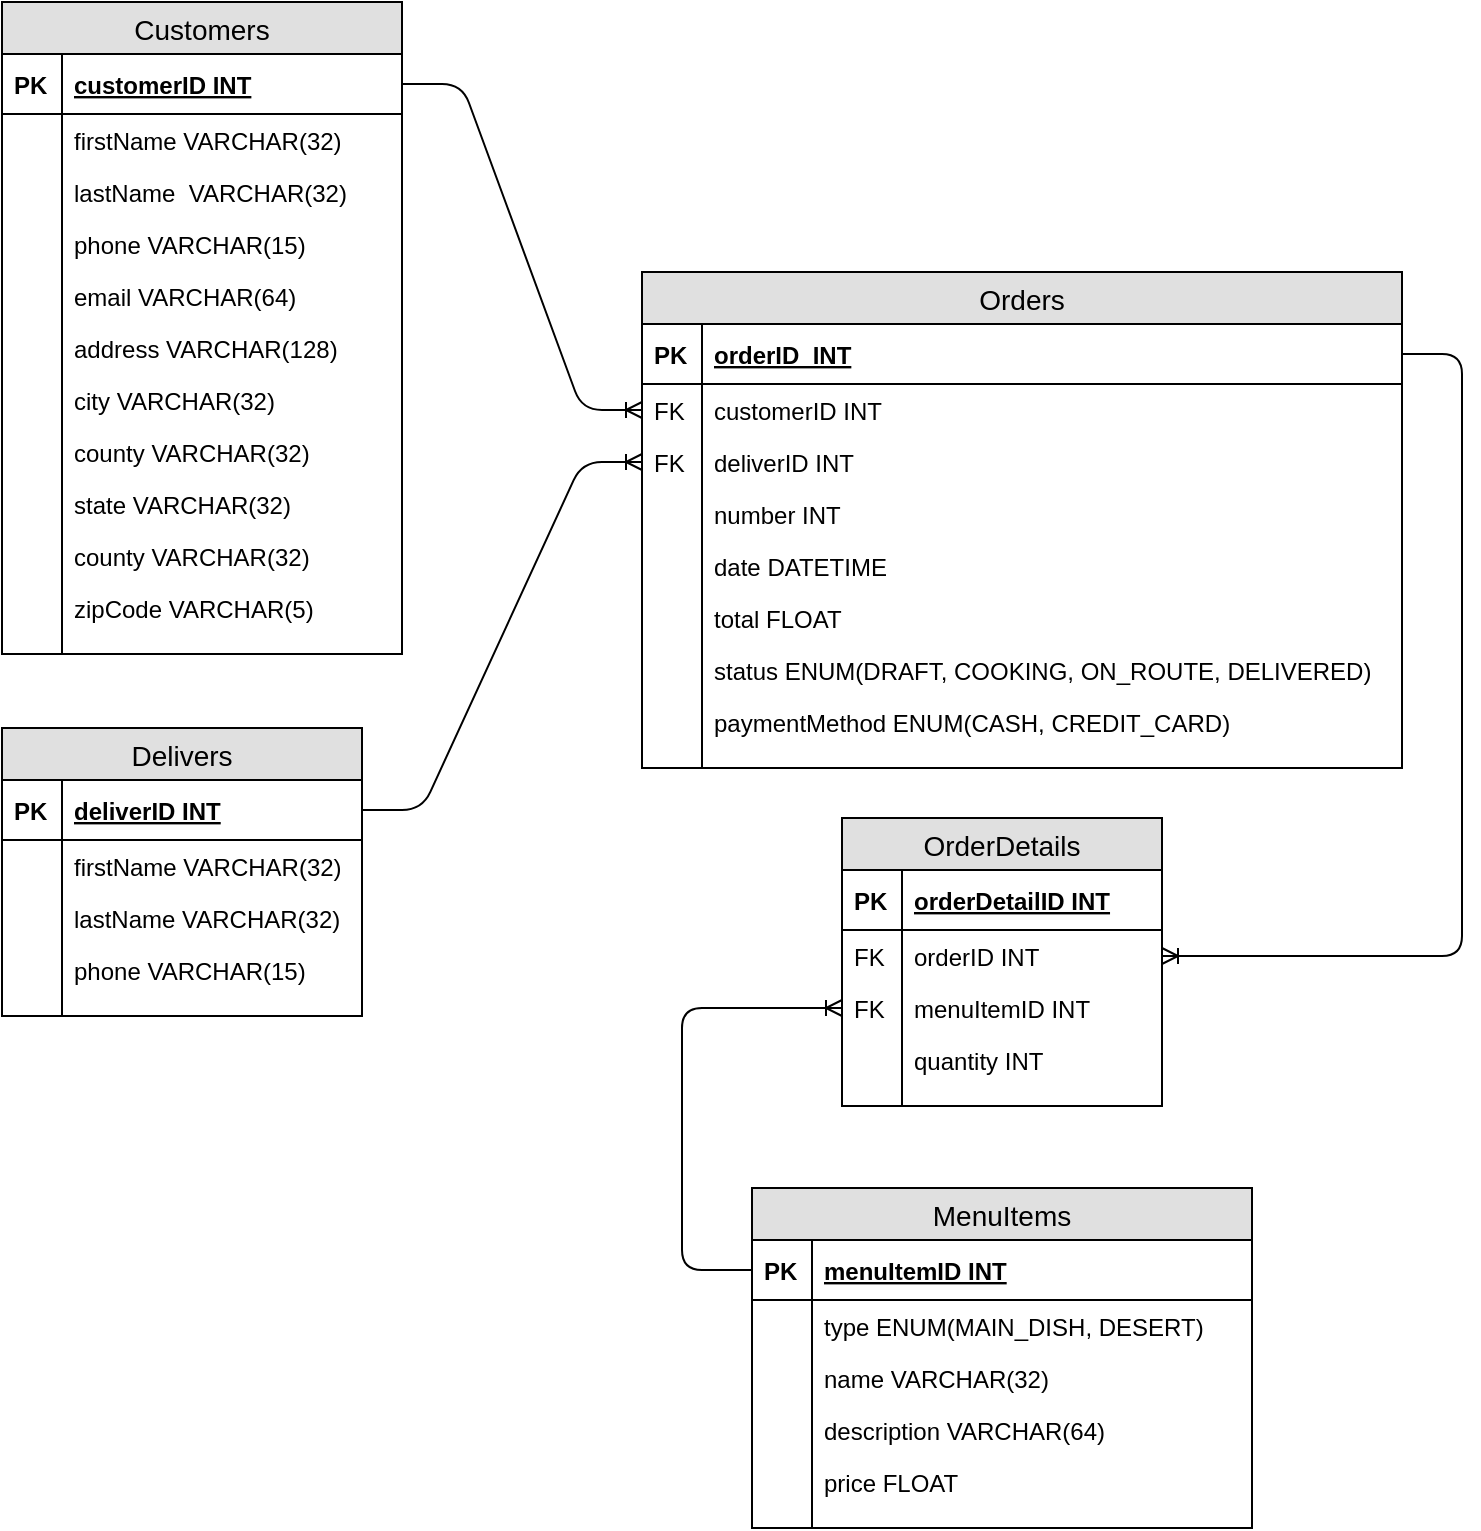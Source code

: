 <mxfile version="12.2.2" type="device" pages="1"><diagram id="wR0KNuhJX3K6WUtiu4oN" name="Page-1"><mxGraphModel dx="1346" dy="980" grid="1" gridSize="10" guides="1" tooltips="1" connect="1" arrows="1" fold="1" page="1" pageScale="1" pageWidth="1700" pageHeight="1100" math="0" shadow="0"><root><mxCell id="0"/><mxCell id="1" parent="0"/><mxCell id="6V4h6MlY9bYVKuWyyU_e-1" value="" style="group" parent="1" vertex="1" connectable="0"><mxGeometry x="160" y="37" width="200" height="326" as="geometry"/></mxCell><mxCell id="FPmMy3zGwwAEb1R0RZ_Z-8" value="Customers" style="swimlane;fontStyle=0;childLayout=stackLayout;horizontal=1;startSize=26;fillColor=#e0e0e0;horizontalStack=0;resizeParent=1;resizeParentMax=0;resizeLast=0;collapsible=1;marginBottom=0;swimlaneFillColor=#ffffff;align=center;fontSize=14;" parent="6V4h6MlY9bYVKuWyyU_e-1" vertex="1"><mxGeometry width="200" height="326" as="geometry"><mxRectangle width="100" height="26" as="alternateBounds"/></mxGeometry></mxCell><mxCell id="FPmMy3zGwwAEb1R0RZ_Z-9" value="customerID INT" style="shape=partialRectangle;top=0;left=0;right=0;bottom=1;align=left;verticalAlign=middle;fillColor=none;spacingLeft=34;spacingRight=4;overflow=hidden;rotatable=0;points=[[0,0.5],[1,0.5]];portConstraint=eastwest;dropTarget=0;fontStyle=5;fontSize=12;" parent="FPmMy3zGwwAEb1R0RZ_Z-8" vertex="1"><mxGeometry y="26" width="200" height="30" as="geometry"/></mxCell><mxCell id="FPmMy3zGwwAEb1R0RZ_Z-10" value="PK" style="shape=partialRectangle;top=0;left=0;bottom=0;fillColor=none;align=left;verticalAlign=middle;spacingLeft=4;spacingRight=4;overflow=hidden;rotatable=0;points=[];portConstraint=eastwest;part=1;fontSize=12;fontStyle=1" parent="FPmMy3zGwwAEb1R0RZ_Z-9" vertex="1" connectable="0"><mxGeometry width="30" height="30" as="geometry"/></mxCell><mxCell id="FPmMy3zGwwAEb1R0RZ_Z-11" value="firstName VARCHAR(32)" style="shape=partialRectangle;top=0;left=0;right=0;bottom=0;align=left;verticalAlign=top;fillColor=none;spacingLeft=34;spacingRight=4;overflow=hidden;rotatable=0;points=[[0,0.5],[1,0.5]];portConstraint=eastwest;dropTarget=0;fontSize=12;" parent="FPmMy3zGwwAEb1R0RZ_Z-8" vertex="1"><mxGeometry y="56" width="200" height="26" as="geometry"/></mxCell><mxCell id="FPmMy3zGwwAEb1R0RZ_Z-12" value="" style="shape=partialRectangle;top=0;left=0;bottom=0;fillColor=none;align=left;verticalAlign=top;spacingLeft=4;spacingRight=4;overflow=hidden;rotatable=0;points=[];portConstraint=eastwest;part=1;fontSize=12;" parent="FPmMy3zGwwAEb1R0RZ_Z-11" vertex="1" connectable="0"><mxGeometry width="30" height="26" as="geometry"/></mxCell><mxCell id="FPmMy3zGwwAEb1R0RZ_Z-13" value="lastName  VARCHAR(32)" style="shape=partialRectangle;top=0;left=0;right=0;bottom=0;align=left;verticalAlign=top;fillColor=none;spacingLeft=34;spacingRight=4;overflow=hidden;rotatable=0;points=[[0,0.5],[1,0.5]];portConstraint=eastwest;dropTarget=0;fontSize=12;" parent="FPmMy3zGwwAEb1R0RZ_Z-8" vertex="1"><mxGeometry y="82" width="200" height="26" as="geometry"/></mxCell><mxCell id="FPmMy3zGwwAEb1R0RZ_Z-14" value="" style="shape=partialRectangle;top=0;left=0;bottom=0;fillColor=none;align=left;verticalAlign=top;spacingLeft=4;spacingRight=4;overflow=hidden;rotatable=0;points=[];portConstraint=eastwest;part=1;fontSize=12;" parent="FPmMy3zGwwAEb1R0RZ_Z-13" vertex="1" connectable="0"><mxGeometry width="30" height="26" as="geometry"/></mxCell><mxCell id="FPmMy3zGwwAEb1R0RZ_Z-15" value="phone VARCHAR(15)" style="shape=partialRectangle;top=0;left=0;right=0;bottom=0;align=left;verticalAlign=top;fillColor=none;spacingLeft=34;spacingRight=4;overflow=hidden;rotatable=0;points=[[0,0.5],[1,0.5]];portConstraint=eastwest;dropTarget=0;fontSize=12;" parent="FPmMy3zGwwAEb1R0RZ_Z-8" vertex="1"><mxGeometry y="108" width="200" height="26" as="geometry"/></mxCell><mxCell id="FPmMy3zGwwAEb1R0RZ_Z-16" value="" style="shape=partialRectangle;top=0;left=0;bottom=0;fillColor=none;align=left;verticalAlign=top;spacingLeft=4;spacingRight=4;overflow=hidden;rotatable=0;points=[];portConstraint=eastwest;part=1;fontSize=12;" parent="FPmMy3zGwwAEb1R0RZ_Z-15" vertex="1" connectable="0"><mxGeometry width="30" height="26" as="geometry"/></mxCell><mxCell id="Izu8OFCrph6kNY3dcC4S-18" value="email VARCHAR(64)" style="shape=partialRectangle;top=0;left=0;right=0;bottom=0;align=left;verticalAlign=top;fillColor=none;spacingLeft=34;spacingRight=4;overflow=hidden;rotatable=0;points=[[0,0.5],[1,0.5]];portConstraint=eastwest;dropTarget=0;fontSize=12;" parent="FPmMy3zGwwAEb1R0RZ_Z-8" vertex="1"><mxGeometry y="134" width="200" height="26" as="geometry"/></mxCell><mxCell id="Izu8OFCrph6kNY3dcC4S-19" value="" style="shape=partialRectangle;top=0;left=0;bottom=0;fillColor=none;align=left;verticalAlign=top;spacingLeft=4;spacingRight=4;overflow=hidden;rotatable=0;points=[];portConstraint=eastwest;part=1;fontSize=12;" parent="Izu8OFCrph6kNY3dcC4S-18" vertex="1" connectable="0"><mxGeometry width="30" height="26" as="geometry"/></mxCell><mxCell id="Izu8OFCrph6kNY3dcC4S-22" value="address VARCHAR(128)" style="shape=partialRectangle;top=0;left=0;right=0;bottom=0;align=left;verticalAlign=top;fillColor=none;spacingLeft=34;spacingRight=4;overflow=hidden;rotatable=0;points=[[0,0.5],[1,0.5]];portConstraint=eastwest;dropTarget=0;fontSize=12;" parent="FPmMy3zGwwAEb1R0RZ_Z-8" vertex="1"><mxGeometry y="160" width="200" height="26" as="geometry"/></mxCell><mxCell id="Izu8OFCrph6kNY3dcC4S-23" value="" style="shape=partialRectangle;top=0;left=0;bottom=0;fillColor=none;align=left;verticalAlign=top;spacingLeft=4;spacingRight=4;overflow=hidden;rotatable=0;points=[];portConstraint=eastwest;part=1;fontSize=12;" parent="Izu8OFCrph6kNY3dcC4S-22" vertex="1" connectable="0"><mxGeometry width="30" height="26" as="geometry"/></mxCell><mxCell id="Izu8OFCrph6kNY3dcC4S-24" value="city VARCHAR(32)" style="shape=partialRectangle;top=0;left=0;right=0;bottom=0;align=left;verticalAlign=top;fillColor=none;spacingLeft=34;spacingRight=4;overflow=hidden;rotatable=0;points=[[0,0.5],[1,0.5]];portConstraint=eastwest;dropTarget=0;fontSize=12;" parent="FPmMy3zGwwAEb1R0RZ_Z-8" vertex="1"><mxGeometry y="186" width="200" height="26" as="geometry"/></mxCell><mxCell id="Izu8OFCrph6kNY3dcC4S-25" value="" style="shape=partialRectangle;top=0;left=0;bottom=0;fillColor=none;align=left;verticalAlign=top;spacingLeft=4;spacingRight=4;overflow=hidden;rotatable=0;points=[];portConstraint=eastwest;part=1;fontSize=12;" parent="Izu8OFCrph6kNY3dcC4S-24" vertex="1" connectable="0"><mxGeometry width="30" height="26" as="geometry"/></mxCell><mxCell id="Izu8OFCrph6kNY3dcC4S-28" value="county VARCHAR(32)" style="shape=partialRectangle;top=0;left=0;right=0;bottom=0;align=left;verticalAlign=top;fillColor=none;spacingLeft=34;spacingRight=4;overflow=hidden;rotatable=0;points=[[0,0.5],[1,0.5]];portConstraint=eastwest;dropTarget=0;fontSize=12;" parent="FPmMy3zGwwAEb1R0RZ_Z-8" vertex="1"><mxGeometry y="212" width="200" height="26" as="geometry"/></mxCell><mxCell id="Izu8OFCrph6kNY3dcC4S-29" value="" style="shape=partialRectangle;top=0;left=0;bottom=0;fillColor=none;align=left;verticalAlign=top;spacingLeft=4;spacingRight=4;overflow=hidden;rotatable=0;points=[];portConstraint=eastwest;part=1;fontSize=12;" parent="Izu8OFCrph6kNY3dcC4S-28" vertex="1" connectable="0"><mxGeometry width="30" height="26" as="geometry"/></mxCell><mxCell id="Izu8OFCrph6kNY3dcC4S-26" value="state VARCHAR(32)" style="shape=partialRectangle;top=0;left=0;right=0;bottom=0;align=left;verticalAlign=top;fillColor=none;spacingLeft=34;spacingRight=4;overflow=hidden;rotatable=0;points=[[0,0.5],[1,0.5]];portConstraint=eastwest;dropTarget=0;fontSize=12;" parent="FPmMy3zGwwAEb1R0RZ_Z-8" vertex="1"><mxGeometry y="238" width="200" height="26" as="geometry"/></mxCell><mxCell id="Izu8OFCrph6kNY3dcC4S-27" value="" style="shape=partialRectangle;top=0;left=0;bottom=0;fillColor=none;align=left;verticalAlign=top;spacingLeft=4;spacingRight=4;overflow=hidden;rotatable=0;points=[];portConstraint=eastwest;part=1;fontSize=12;" parent="Izu8OFCrph6kNY3dcC4S-26" vertex="1" connectable="0"><mxGeometry width="30" height="26" as="geometry"/></mxCell><mxCell id="Izu8OFCrph6kNY3dcC4S-30" value="county VARCHAR(32)" style="shape=partialRectangle;top=0;left=0;right=0;bottom=0;align=left;verticalAlign=top;fillColor=none;spacingLeft=34;spacingRight=4;overflow=hidden;rotatable=0;points=[[0,0.5],[1,0.5]];portConstraint=eastwest;dropTarget=0;fontSize=12;" parent="FPmMy3zGwwAEb1R0RZ_Z-8" vertex="1"><mxGeometry y="264" width="200" height="26" as="geometry"/></mxCell><mxCell id="Izu8OFCrph6kNY3dcC4S-31" value="" style="shape=partialRectangle;top=0;left=0;bottom=0;fillColor=none;align=left;verticalAlign=top;spacingLeft=4;spacingRight=4;overflow=hidden;rotatable=0;points=[];portConstraint=eastwest;part=1;fontSize=12;" parent="Izu8OFCrph6kNY3dcC4S-30" vertex="1" connectable="0"><mxGeometry width="30" height="26" as="geometry"/></mxCell><mxCell id="Izu8OFCrph6kNY3dcC4S-32" value="zipCode VARCHAR(5)" style="shape=partialRectangle;top=0;left=0;right=0;bottom=0;align=left;verticalAlign=top;fillColor=none;spacingLeft=34;spacingRight=4;overflow=hidden;rotatable=0;points=[[0,0.5],[1,0.5]];portConstraint=eastwest;dropTarget=0;fontSize=12;" parent="FPmMy3zGwwAEb1R0RZ_Z-8" vertex="1"><mxGeometry y="290" width="200" height="26" as="geometry"/></mxCell><mxCell id="Izu8OFCrph6kNY3dcC4S-33" value="" style="shape=partialRectangle;top=0;left=0;bottom=0;fillColor=none;align=left;verticalAlign=top;spacingLeft=4;spacingRight=4;overflow=hidden;rotatable=0;points=[];portConstraint=eastwest;part=1;fontSize=12;" parent="Izu8OFCrph6kNY3dcC4S-32" vertex="1" connectable="0"><mxGeometry width="30" height="26" as="geometry"/></mxCell><mxCell id="FPmMy3zGwwAEb1R0RZ_Z-17" value="" style="shape=partialRectangle;top=0;left=0;right=0;bottom=0;align=left;verticalAlign=top;fillColor=none;spacingLeft=34;spacingRight=4;overflow=hidden;rotatable=0;points=[[0,0.5],[1,0.5]];portConstraint=eastwest;dropTarget=0;fontSize=12;" parent="FPmMy3zGwwAEb1R0RZ_Z-8" vertex="1"><mxGeometry y="316" width="200" height="10" as="geometry"/></mxCell><mxCell id="FPmMy3zGwwAEb1R0RZ_Z-18" value="" style="shape=partialRectangle;top=0;left=0;bottom=0;fillColor=none;align=left;verticalAlign=top;spacingLeft=4;spacingRight=4;overflow=hidden;rotatable=0;points=[];portConstraint=eastwest;part=1;fontSize=12;" parent="FPmMy3zGwwAEb1R0RZ_Z-17" vertex="1" connectable="0"><mxGeometry width="30" height="10" as="geometry"/></mxCell><mxCell id="Izu8OFCrph6kNY3dcC4S-77" value="" style="edgeStyle=entityRelationEdgeStyle;fontSize=12;html=1;endArrow=ERoneToMany;exitX=1;exitY=0.5;exitDx=0;exitDy=0;entryX=0;entryY=0.5;entryDx=0;entryDy=0;" parent="1" source="FPmMy3zGwwAEb1R0RZ_Z-9" target="FPmMy3zGwwAEb1R0RZ_Z-22" edge="1"><mxGeometry width="100" height="100" relative="1" as="geometry"><mxPoint x="100" y="560" as="sourcePoint"/><mxPoint x="200" y="460" as="targetPoint"/></mxGeometry></mxCell><mxCell id="FPmMy3zGwwAEb1R0RZ_Z-19" value="Orders" style="swimlane;fontStyle=0;childLayout=stackLayout;horizontal=1;startSize=26;fillColor=#e0e0e0;horizontalStack=0;resizeParent=1;resizeParentMax=0;resizeLast=0;collapsible=1;marginBottom=0;swimlaneFillColor=#ffffff;align=center;fontSize=14;" parent="1" vertex="1"><mxGeometry x="480" y="172" width="380" height="248" as="geometry"/></mxCell><mxCell id="FPmMy3zGwwAEb1R0RZ_Z-20" value="orderID  INT" style="shape=partialRectangle;top=0;left=0;right=0;bottom=1;align=left;verticalAlign=middle;fillColor=none;spacingLeft=34;spacingRight=4;overflow=hidden;rotatable=0;points=[[0,0.5],[1,0.5]];portConstraint=eastwest;dropTarget=0;fontStyle=5;fontSize=12;" parent="FPmMy3zGwwAEb1R0RZ_Z-19" vertex="1"><mxGeometry y="26" width="380" height="30" as="geometry"/></mxCell><mxCell id="FPmMy3zGwwAEb1R0RZ_Z-21" value="PK" style="shape=partialRectangle;top=0;left=0;bottom=0;fillColor=none;align=left;verticalAlign=middle;spacingLeft=4;spacingRight=4;overflow=hidden;rotatable=0;points=[];portConstraint=eastwest;part=1;fontSize=12;fontStyle=1" parent="FPmMy3zGwwAEb1R0RZ_Z-20" vertex="1" connectable="0"><mxGeometry width="30" height="30" as="geometry"/></mxCell><mxCell id="FPmMy3zGwwAEb1R0RZ_Z-22" value="customerID INT" style="shape=partialRectangle;top=0;left=0;right=0;bottom=0;align=left;verticalAlign=top;fillColor=none;spacingLeft=34;spacingRight=4;overflow=hidden;rotatable=0;points=[[0,0.5],[1,0.5]];portConstraint=eastwest;dropTarget=0;fontSize=12;" parent="FPmMy3zGwwAEb1R0RZ_Z-19" vertex="1"><mxGeometry y="56" width="380" height="26" as="geometry"/></mxCell><mxCell id="FPmMy3zGwwAEb1R0RZ_Z-23" value="FK" style="shape=partialRectangle;top=0;left=0;bottom=0;fillColor=none;align=left;verticalAlign=top;spacingLeft=4;spacingRight=4;overflow=hidden;rotatable=0;points=[];portConstraint=eastwest;part=1;fontSize=12;" parent="FPmMy3zGwwAEb1R0RZ_Z-22" vertex="1" connectable="0"><mxGeometry width="30" height="26" as="geometry"/></mxCell><mxCell id="FPmMy3zGwwAEb1R0RZ_Z-24" value="deliverID INT" style="shape=partialRectangle;top=0;left=0;right=0;bottom=0;align=left;verticalAlign=top;fillColor=none;spacingLeft=34;spacingRight=4;overflow=hidden;rotatable=0;points=[[0,0.5],[1,0.5]];portConstraint=eastwest;dropTarget=0;fontSize=12;" parent="FPmMy3zGwwAEb1R0RZ_Z-19" vertex="1"><mxGeometry y="82" width="380" height="26" as="geometry"/></mxCell><mxCell id="FPmMy3zGwwAEb1R0RZ_Z-25" value="FK" style="shape=partialRectangle;top=0;left=0;bottom=0;fillColor=none;align=left;verticalAlign=top;spacingLeft=4;spacingRight=4;overflow=hidden;rotatable=0;points=[];portConstraint=eastwest;part=1;fontSize=12;" parent="FPmMy3zGwwAEb1R0RZ_Z-24" vertex="1" connectable="0"><mxGeometry width="30" height="26" as="geometry"/></mxCell><mxCell id="CyYUseVfOM9XEdmcsI3x-55" value="number INT" style="shape=partialRectangle;top=0;left=0;right=0;bottom=0;align=left;verticalAlign=top;fillColor=none;spacingLeft=34;spacingRight=4;overflow=hidden;rotatable=0;points=[[0,0.5],[1,0.5]];portConstraint=eastwest;dropTarget=0;fontSize=12;" vertex="1" parent="FPmMy3zGwwAEb1R0RZ_Z-19"><mxGeometry y="108" width="380" height="26" as="geometry"/></mxCell><mxCell id="CyYUseVfOM9XEdmcsI3x-56" value="" style="shape=partialRectangle;top=0;left=0;bottom=0;fillColor=none;align=left;verticalAlign=top;spacingLeft=4;spacingRight=4;overflow=hidden;rotatable=0;points=[];portConstraint=eastwest;part=1;fontSize=12;" vertex="1" connectable="0" parent="CyYUseVfOM9XEdmcsI3x-55"><mxGeometry width="30" height="26" as="geometry"/></mxCell><mxCell id="CyYUseVfOM9XEdmcsI3x-53" value="date DATETIME" style="shape=partialRectangle;top=0;left=0;right=0;bottom=0;align=left;verticalAlign=top;fillColor=none;spacingLeft=34;spacingRight=4;overflow=hidden;rotatable=0;points=[[0,0.5],[1,0.5]];portConstraint=eastwest;dropTarget=0;fontSize=12;" vertex="1" parent="FPmMy3zGwwAEb1R0RZ_Z-19"><mxGeometry y="134" width="380" height="26" as="geometry"/></mxCell><mxCell id="CyYUseVfOM9XEdmcsI3x-54" value="" style="shape=partialRectangle;top=0;left=0;bottom=0;fillColor=none;align=left;verticalAlign=top;spacingLeft=4;spacingRight=4;overflow=hidden;rotatable=0;points=[];portConstraint=eastwest;part=1;fontSize=12;" vertex="1" connectable="0" parent="CyYUseVfOM9XEdmcsI3x-53"><mxGeometry width="30" height="26" as="geometry"/></mxCell><mxCell id="FPmMy3zGwwAEb1R0RZ_Z-26" value="total FLOAT" style="shape=partialRectangle;top=0;left=0;right=0;bottom=0;align=left;verticalAlign=top;fillColor=none;spacingLeft=34;spacingRight=4;overflow=hidden;rotatable=0;points=[[0,0.5],[1,0.5]];portConstraint=eastwest;dropTarget=0;fontSize=12;" parent="FPmMy3zGwwAEb1R0RZ_Z-19" vertex="1"><mxGeometry y="160" width="380" height="26" as="geometry"/></mxCell><mxCell id="FPmMy3zGwwAEb1R0RZ_Z-27" value="" style="shape=partialRectangle;top=0;left=0;bottom=0;fillColor=none;align=left;verticalAlign=top;spacingLeft=4;spacingRight=4;overflow=hidden;rotatable=0;points=[];portConstraint=eastwest;part=1;fontSize=12;" parent="FPmMy3zGwwAEb1R0RZ_Z-26" vertex="1" connectable="0"><mxGeometry width="30" height="26" as="geometry"/></mxCell><mxCell id="CyYUseVfOM9XEdmcsI3x-29" value="status ENUM(DRAFT, COOKING, ON_ROUTE, DELIVERED)" style="shape=partialRectangle;top=0;left=0;right=0;bottom=0;align=left;verticalAlign=top;fillColor=none;spacingLeft=34;spacingRight=4;overflow=hidden;rotatable=0;points=[[0,0.5],[1,0.5]];portConstraint=eastwest;dropTarget=0;fontSize=12;" vertex="1" parent="FPmMy3zGwwAEb1R0RZ_Z-19"><mxGeometry y="186" width="380" height="26" as="geometry"/></mxCell><mxCell id="CyYUseVfOM9XEdmcsI3x-30" value="" style="shape=partialRectangle;top=0;left=0;bottom=0;fillColor=none;align=left;verticalAlign=top;spacingLeft=4;spacingRight=4;overflow=hidden;rotatable=0;points=[];portConstraint=eastwest;part=1;fontSize=12;" vertex="1" connectable="0" parent="CyYUseVfOM9XEdmcsI3x-29"><mxGeometry width="30" height="26" as="geometry"/></mxCell><mxCell id="CyYUseVfOM9XEdmcsI3x-51" value="paymentMethod ENUM(CASH, CREDIT_CARD)" style="shape=partialRectangle;top=0;left=0;right=0;bottom=0;align=left;verticalAlign=top;fillColor=none;spacingLeft=34;spacingRight=4;overflow=hidden;rotatable=0;points=[[0,0.5],[1,0.5]];portConstraint=eastwest;dropTarget=0;fontSize=12;" vertex="1" parent="FPmMy3zGwwAEb1R0RZ_Z-19"><mxGeometry y="212" width="380" height="26" as="geometry"/></mxCell><mxCell id="CyYUseVfOM9XEdmcsI3x-52" value="" style="shape=partialRectangle;top=0;left=0;bottom=0;fillColor=none;align=left;verticalAlign=top;spacingLeft=4;spacingRight=4;overflow=hidden;rotatable=0;points=[];portConstraint=eastwest;part=1;fontSize=12;" vertex="1" connectable="0" parent="CyYUseVfOM9XEdmcsI3x-51"><mxGeometry width="30" height="26" as="geometry"/></mxCell><mxCell id="FPmMy3zGwwAEb1R0RZ_Z-28" value="" style="shape=partialRectangle;top=0;left=0;right=0;bottom=0;align=left;verticalAlign=top;fillColor=none;spacingLeft=34;spacingRight=4;overflow=hidden;rotatable=0;points=[[0,0.5],[1,0.5]];portConstraint=eastwest;dropTarget=0;fontSize=12;" parent="FPmMy3zGwwAEb1R0RZ_Z-19" vertex="1"><mxGeometry y="238" width="380" height="10" as="geometry"/></mxCell><mxCell id="FPmMy3zGwwAEb1R0RZ_Z-29" value="" style="shape=partialRectangle;top=0;left=0;bottom=0;fillColor=none;align=left;verticalAlign=top;spacingLeft=4;spacingRight=4;overflow=hidden;rotatable=0;points=[];portConstraint=eastwest;part=1;fontSize=12;" parent="FPmMy3zGwwAEb1R0RZ_Z-28" vertex="1" connectable="0"><mxGeometry width="30" height="10" as="geometry"/></mxCell><mxCell id="Izu8OFCrph6kNY3dcC4S-84" value="" style="fontSize=12;html=1;endArrow=ERoneToMany;exitX=1;exitY=0.5;exitDx=0;exitDy=0;entryX=1;entryY=0.5;entryDx=0;entryDy=0;edgeStyle=elbowEdgeStyle;" parent="1" source="FPmMy3zGwwAEb1R0RZ_Z-20" target="Izu8OFCrph6kNY3dcC4S-39" edge="1"><mxGeometry width="100" height="100" relative="1" as="geometry"><mxPoint x="860" y="720" as="sourcePoint"/><mxPoint x="960" y="620" as="targetPoint"/><Array as="points"><mxPoint x="890" y="370"/></Array></mxGeometry></mxCell><mxCell id="Izu8OFCrph6kNY3dcC4S-90" value="" style="group" parent="1" vertex="1" connectable="0"><mxGeometry x="580" y="445" width="160" height="144" as="geometry"/></mxCell><mxCell id="Izu8OFCrph6kNY3dcC4S-36" value="OrderDetails" style="swimlane;fontStyle=0;childLayout=stackLayout;horizontal=1;startSize=26;fillColor=#e0e0e0;horizontalStack=0;resizeParent=1;resizeParentMax=0;resizeLast=0;collapsible=1;marginBottom=0;swimlaneFillColor=#ffffff;align=center;fontSize=14;" parent="Izu8OFCrph6kNY3dcC4S-90" vertex="1"><mxGeometry width="160" height="144" as="geometry"/></mxCell><mxCell id="Izu8OFCrph6kNY3dcC4S-37" value="orderDetailID INT" style="shape=partialRectangle;top=0;left=0;right=0;bottom=1;align=left;verticalAlign=middle;fillColor=none;spacingLeft=34;spacingRight=4;overflow=hidden;rotatable=0;points=[[0,0.5],[1,0.5]];portConstraint=eastwest;dropTarget=0;fontStyle=5;fontSize=12;" parent="Izu8OFCrph6kNY3dcC4S-36" vertex="1"><mxGeometry y="26" width="160" height="30" as="geometry"/></mxCell><mxCell id="Izu8OFCrph6kNY3dcC4S-38" value="PK" style="shape=partialRectangle;top=0;left=0;bottom=0;fillColor=none;align=left;verticalAlign=middle;spacingLeft=4;spacingRight=4;overflow=hidden;rotatable=0;points=[];portConstraint=eastwest;part=1;fontSize=12;fontStyle=1" parent="Izu8OFCrph6kNY3dcC4S-37" vertex="1" connectable="0"><mxGeometry width="30" height="30" as="geometry"/></mxCell><mxCell id="Izu8OFCrph6kNY3dcC4S-39" value="orderID INT" style="shape=partialRectangle;top=0;left=0;right=0;bottom=0;align=left;verticalAlign=top;fillColor=none;spacingLeft=34;spacingRight=4;overflow=hidden;rotatable=0;points=[[0,0.5],[1,0.5]];portConstraint=eastwest;dropTarget=0;fontSize=12;" parent="Izu8OFCrph6kNY3dcC4S-36" vertex="1"><mxGeometry y="56" width="160" height="26" as="geometry"/></mxCell><mxCell id="Izu8OFCrph6kNY3dcC4S-40" value="FK" style="shape=partialRectangle;top=0;left=0;bottom=0;fillColor=none;align=left;verticalAlign=top;spacingLeft=4;spacingRight=4;overflow=hidden;rotatable=0;points=[];portConstraint=eastwest;part=1;fontSize=12;" parent="Izu8OFCrph6kNY3dcC4S-39" vertex="1" connectable="0"><mxGeometry width="30" height="26" as="geometry"/></mxCell><mxCell id="Izu8OFCrph6kNY3dcC4S-41" value="menuItemID INT" style="shape=partialRectangle;top=0;left=0;right=0;bottom=0;align=left;verticalAlign=top;fillColor=none;spacingLeft=34;spacingRight=4;overflow=hidden;rotatable=0;points=[[0,0.5],[1,0.5]];portConstraint=eastwest;dropTarget=0;fontSize=12;" parent="Izu8OFCrph6kNY3dcC4S-36" vertex="1"><mxGeometry y="82" width="160" height="26" as="geometry"/></mxCell><mxCell id="Izu8OFCrph6kNY3dcC4S-42" value="FK" style="shape=partialRectangle;top=0;left=0;bottom=0;fillColor=none;align=left;verticalAlign=top;spacingLeft=4;spacingRight=4;overflow=hidden;rotatable=0;points=[];portConstraint=eastwest;part=1;fontSize=12;" parent="Izu8OFCrph6kNY3dcC4S-41" vertex="1" connectable="0"><mxGeometry width="30" height="26" as="geometry"/></mxCell><mxCell id="Izu8OFCrph6kNY3dcC4S-43" value="quantity INT" style="shape=partialRectangle;top=0;left=0;right=0;bottom=0;align=left;verticalAlign=top;fillColor=none;spacingLeft=34;spacingRight=4;overflow=hidden;rotatable=0;points=[[0,0.5],[1,0.5]];portConstraint=eastwest;dropTarget=0;fontSize=12;" parent="Izu8OFCrph6kNY3dcC4S-36" vertex="1"><mxGeometry y="108" width="160" height="26" as="geometry"/></mxCell><mxCell id="Izu8OFCrph6kNY3dcC4S-44" value="" style="shape=partialRectangle;top=0;left=0;bottom=0;fillColor=none;align=left;verticalAlign=top;spacingLeft=4;spacingRight=4;overflow=hidden;rotatable=0;points=[];portConstraint=eastwest;part=1;fontSize=12;" parent="Izu8OFCrph6kNY3dcC4S-43" vertex="1" connectable="0"><mxGeometry width="30" height="26" as="geometry"/></mxCell><mxCell id="Izu8OFCrph6kNY3dcC4S-45" value="" style="shape=partialRectangle;top=0;left=0;right=0;bottom=0;align=left;verticalAlign=top;fillColor=none;spacingLeft=34;spacingRight=4;overflow=hidden;rotatable=0;points=[[0,0.5],[1,0.5]];portConstraint=eastwest;dropTarget=0;fontSize=12;" parent="Izu8OFCrph6kNY3dcC4S-36" vertex="1"><mxGeometry y="134" width="160" height="10" as="geometry"/></mxCell><mxCell id="Izu8OFCrph6kNY3dcC4S-46" value="" style="shape=partialRectangle;top=0;left=0;bottom=0;fillColor=none;align=left;verticalAlign=top;spacingLeft=4;spacingRight=4;overflow=hidden;rotatable=0;points=[];portConstraint=eastwest;part=1;fontSize=12;" parent="Izu8OFCrph6kNY3dcC4S-45" vertex="1" connectable="0"><mxGeometry width="30" height="10" as="geometry"/></mxCell><mxCell id="CyYUseVfOM9XEdmcsI3x-28" value="" style="edgeStyle=entityRelationEdgeStyle;fontSize=12;html=1;endArrow=ERoneToMany;exitX=1;exitY=0.5;exitDx=0;exitDy=0;entryX=0;entryY=0.5;entryDx=0;entryDy=0;" edge="1" parent="1" source="CyYUseVfOM9XEdmcsI3x-3" target="FPmMy3zGwwAEb1R0RZ_Z-24"><mxGeometry width="100" height="100" relative="1" as="geometry"><mxPoint x="160" y="890" as="sourcePoint"/><mxPoint x="260" y="790" as="targetPoint"/></mxGeometry></mxCell><mxCell id="CyYUseVfOM9XEdmcsI3x-2" value="Delivers" style="swimlane;fontStyle=0;childLayout=stackLayout;horizontal=1;startSize=26;fillColor=#e0e0e0;horizontalStack=0;resizeParent=1;resizeParentMax=0;resizeLast=0;collapsible=1;marginBottom=0;swimlaneFillColor=#ffffff;align=center;fontSize=14;" vertex="1" parent="1"><mxGeometry x="160" y="400" width="180" height="144" as="geometry"><mxRectangle width="100" height="26" as="alternateBounds"/></mxGeometry></mxCell><mxCell id="CyYUseVfOM9XEdmcsI3x-3" value="deliverID INT" style="shape=partialRectangle;top=0;left=0;right=0;bottom=1;align=left;verticalAlign=middle;fillColor=none;spacingLeft=34;spacingRight=4;overflow=hidden;rotatable=0;points=[[0,0.5],[1,0.5]];portConstraint=eastwest;dropTarget=0;fontStyle=5;fontSize=12;" vertex="1" parent="CyYUseVfOM9XEdmcsI3x-2"><mxGeometry y="26" width="180" height="30" as="geometry"/></mxCell><mxCell id="CyYUseVfOM9XEdmcsI3x-4" value="PK" style="shape=partialRectangle;top=0;left=0;bottom=0;fillColor=none;align=left;verticalAlign=middle;spacingLeft=4;spacingRight=4;overflow=hidden;rotatable=0;points=[];portConstraint=eastwest;part=1;fontSize=12;fontStyle=1" vertex="1" connectable="0" parent="CyYUseVfOM9XEdmcsI3x-3"><mxGeometry width="30" height="30" as="geometry"/></mxCell><mxCell id="CyYUseVfOM9XEdmcsI3x-5" value="firstName VARCHAR(32)" style="shape=partialRectangle;top=0;left=0;right=0;bottom=0;align=left;verticalAlign=top;fillColor=none;spacingLeft=34;spacingRight=4;overflow=hidden;rotatable=0;points=[[0,0.5],[1,0.5]];portConstraint=eastwest;dropTarget=0;fontSize=12;" vertex="1" parent="CyYUseVfOM9XEdmcsI3x-2"><mxGeometry y="56" width="180" height="26" as="geometry"/></mxCell><mxCell id="CyYUseVfOM9XEdmcsI3x-6" value="" style="shape=partialRectangle;top=0;left=0;bottom=0;fillColor=none;align=left;verticalAlign=top;spacingLeft=4;spacingRight=4;overflow=hidden;rotatable=0;points=[];portConstraint=eastwest;part=1;fontSize=12;" vertex="1" connectable="0" parent="CyYUseVfOM9XEdmcsI3x-5"><mxGeometry width="30" height="26" as="geometry"/></mxCell><mxCell id="CyYUseVfOM9XEdmcsI3x-7" value="lastName VARCHAR(32)" style="shape=partialRectangle;top=0;left=0;right=0;bottom=0;align=left;verticalAlign=top;fillColor=none;spacingLeft=34;spacingRight=4;overflow=hidden;rotatable=0;points=[[0,0.5],[1,0.5]];portConstraint=eastwest;dropTarget=0;fontSize=12;" vertex="1" parent="CyYUseVfOM9XEdmcsI3x-2"><mxGeometry y="82" width="180" height="26" as="geometry"/></mxCell><mxCell id="CyYUseVfOM9XEdmcsI3x-8" value="" style="shape=partialRectangle;top=0;left=0;bottom=0;fillColor=none;align=left;verticalAlign=top;spacingLeft=4;spacingRight=4;overflow=hidden;rotatable=0;points=[];portConstraint=eastwest;part=1;fontSize=12;" vertex="1" connectable="0" parent="CyYUseVfOM9XEdmcsI3x-7"><mxGeometry width="30" height="26" as="geometry"/></mxCell><mxCell id="CyYUseVfOM9XEdmcsI3x-9" value="phone VARCHAR(15)" style="shape=partialRectangle;top=0;left=0;right=0;bottom=0;align=left;verticalAlign=top;fillColor=none;spacingLeft=34;spacingRight=4;overflow=hidden;rotatable=0;points=[[0,0.5],[1,0.5]];portConstraint=eastwest;dropTarget=0;fontSize=12;" vertex="1" parent="CyYUseVfOM9XEdmcsI3x-2"><mxGeometry y="108" width="180" height="26" as="geometry"/></mxCell><mxCell id="CyYUseVfOM9XEdmcsI3x-10" value="" style="shape=partialRectangle;top=0;left=0;bottom=0;fillColor=none;align=left;verticalAlign=top;spacingLeft=4;spacingRight=4;overflow=hidden;rotatable=0;points=[];portConstraint=eastwest;part=1;fontSize=12;" vertex="1" connectable="0" parent="CyYUseVfOM9XEdmcsI3x-9"><mxGeometry width="30" height="26" as="geometry"/></mxCell><mxCell id="CyYUseVfOM9XEdmcsI3x-25" value="" style="shape=partialRectangle;top=0;left=0;right=0;bottom=0;align=left;verticalAlign=top;fillColor=none;spacingLeft=34;spacingRight=4;overflow=hidden;rotatable=0;points=[[0,0.5],[1,0.5]];portConstraint=eastwest;dropTarget=0;fontSize=12;" vertex="1" parent="CyYUseVfOM9XEdmcsI3x-2"><mxGeometry y="134" width="180" height="10" as="geometry"/></mxCell><mxCell id="CyYUseVfOM9XEdmcsI3x-26" value="" style="shape=partialRectangle;top=0;left=0;bottom=0;fillColor=none;align=left;verticalAlign=top;spacingLeft=4;spacingRight=4;overflow=hidden;rotatable=0;points=[];portConstraint=eastwest;part=1;fontSize=12;" vertex="1" connectable="0" parent="CyYUseVfOM9XEdmcsI3x-25"><mxGeometry width="30" height="10" as="geometry"/></mxCell><mxCell id="CyYUseVfOM9XEdmcsI3x-34" value="MenuItems" style="swimlane;fontStyle=0;childLayout=stackLayout;horizontal=1;startSize=26;fillColor=#e0e0e0;horizontalStack=0;resizeParent=1;resizeParentMax=0;resizeLast=0;collapsible=1;marginBottom=0;swimlaneFillColor=#ffffff;align=center;fontSize=14;" vertex="1" parent="1"><mxGeometry x="535" y="630" width="250" height="170" as="geometry"/></mxCell><mxCell id="CyYUseVfOM9XEdmcsI3x-35" value="menuItemID INT" style="shape=partialRectangle;top=0;left=0;right=0;bottom=1;align=left;verticalAlign=middle;fillColor=none;spacingLeft=34;spacingRight=4;overflow=hidden;rotatable=0;points=[[0,0.5],[1,0.5]];portConstraint=eastwest;dropTarget=0;fontStyle=5;fontSize=12;" vertex="1" parent="CyYUseVfOM9XEdmcsI3x-34"><mxGeometry y="26" width="250" height="30" as="geometry"/></mxCell><mxCell id="CyYUseVfOM9XEdmcsI3x-36" value="PK" style="shape=partialRectangle;top=0;left=0;bottom=0;fillColor=none;align=left;verticalAlign=middle;spacingLeft=4;spacingRight=4;overflow=hidden;rotatable=0;points=[];portConstraint=eastwest;part=1;fontSize=12;fontStyle=1" vertex="1" connectable="0" parent="CyYUseVfOM9XEdmcsI3x-35"><mxGeometry width="30" height="30" as="geometry"/></mxCell><mxCell id="CyYUseVfOM9XEdmcsI3x-37" value="type ENUM(MAIN_DISH, DESERT)" style="shape=partialRectangle;top=0;left=0;right=0;bottom=0;align=left;verticalAlign=top;fillColor=none;spacingLeft=34;spacingRight=4;overflow=hidden;rotatable=0;points=[[0,0.5],[1,0.5]];portConstraint=eastwest;dropTarget=0;fontSize=12;" vertex="1" parent="CyYUseVfOM9XEdmcsI3x-34"><mxGeometry y="56" width="250" height="26" as="geometry"/></mxCell><mxCell id="CyYUseVfOM9XEdmcsI3x-38" value="" style="shape=partialRectangle;top=0;left=0;bottom=0;fillColor=none;align=left;verticalAlign=top;spacingLeft=4;spacingRight=4;overflow=hidden;rotatable=0;points=[];portConstraint=eastwest;part=1;fontSize=12;" vertex="1" connectable="0" parent="CyYUseVfOM9XEdmcsI3x-37"><mxGeometry width="30" height="26" as="geometry"/></mxCell><mxCell id="CyYUseVfOM9XEdmcsI3x-39" value="name VARCHAR(32)" style="shape=partialRectangle;top=0;left=0;right=0;bottom=0;align=left;verticalAlign=top;fillColor=none;spacingLeft=34;spacingRight=4;overflow=hidden;rotatable=0;points=[[0,0.5],[1,0.5]];portConstraint=eastwest;dropTarget=0;fontSize=12;" vertex="1" parent="CyYUseVfOM9XEdmcsI3x-34"><mxGeometry y="82" width="250" height="26" as="geometry"/></mxCell><mxCell id="CyYUseVfOM9XEdmcsI3x-40" value="" style="shape=partialRectangle;top=0;left=0;bottom=0;fillColor=none;align=left;verticalAlign=top;spacingLeft=4;spacingRight=4;overflow=hidden;rotatable=0;points=[];portConstraint=eastwest;part=1;fontSize=12;" vertex="1" connectable="0" parent="CyYUseVfOM9XEdmcsI3x-39"><mxGeometry width="30" height="26" as="geometry"/></mxCell><mxCell id="CyYUseVfOM9XEdmcsI3x-41" value="description VARCHAR(64)" style="shape=partialRectangle;top=0;left=0;right=0;bottom=0;align=left;verticalAlign=top;fillColor=none;spacingLeft=34;spacingRight=4;overflow=hidden;rotatable=0;points=[[0,0.5],[1,0.5]];portConstraint=eastwest;dropTarget=0;fontSize=12;" vertex="1" parent="CyYUseVfOM9XEdmcsI3x-34"><mxGeometry y="108" width="250" height="26" as="geometry"/></mxCell><mxCell id="CyYUseVfOM9XEdmcsI3x-42" value="" style="shape=partialRectangle;top=0;left=0;bottom=0;fillColor=none;align=left;verticalAlign=top;spacingLeft=4;spacingRight=4;overflow=hidden;rotatable=0;points=[];portConstraint=eastwest;part=1;fontSize=12;" vertex="1" connectable="0" parent="CyYUseVfOM9XEdmcsI3x-41"><mxGeometry width="30" height="26" as="geometry"/></mxCell><mxCell id="CyYUseVfOM9XEdmcsI3x-45" value="price FLOAT" style="shape=partialRectangle;top=0;left=0;right=0;bottom=0;align=left;verticalAlign=top;fillColor=none;spacingLeft=34;spacingRight=4;overflow=hidden;rotatable=0;points=[[0,0.5],[1,0.5]];portConstraint=eastwest;dropTarget=0;fontSize=12;" vertex="1" parent="CyYUseVfOM9XEdmcsI3x-34"><mxGeometry y="134" width="250" height="26" as="geometry"/></mxCell><mxCell id="CyYUseVfOM9XEdmcsI3x-46" value="" style="shape=partialRectangle;top=0;left=0;bottom=0;fillColor=none;align=left;verticalAlign=top;spacingLeft=4;spacingRight=4;overflow=hidden;rotatable=0;points=[];portConstraint=eastwest;part=1;fontSize=12;" vertex="1" connectable="0" parent="CyYUseVfOM9XEdmcsI3x-45"><mxGeometry width="30" height="26" as="geometry"/></mxCell><mxCell id="CyYUseVfOM9XEdmcsI3x-43" value="" style="shape=partialRectangle;top=0;left=0;right=0;bottom=0;align=left;verticalAlign=top;fillColor=none;spacingLeft=34;spacingRight=4;overflow=hidden;rotatable=0;points=[[0,0.5],[1,0.5]];portConstraint=eastwest;dropTarget=0;fontSize=12;" vertex="1" parent="CyYUseVfOM9XEdmcsI3x-34"><mxGeometry y="160" width="250" height="10" as="geometry"/></mxCell><mxCell id="CyYUseVfOM9XEdmcsI3x-44" value="" style="shape=partialRectangle;top=0;left=0;bottom=0;fillColor=none;align=left;verticalAlign=top;spacingLeft=4;spacingRight=4;overflow=hidden;rotatable=0;points=[];portConstraint=eastwest;part=1;fontSize=12;" vertex="1" connectable="0" parent="CyYUseVfOM9XEdmcsI3x-43"><mxGeometry width="30" height="10" as="geometry"/></mxCell><mxCell id="CyYUseVfOM9XEdmcsI3x-50" value="" style="fontSize=12;html=1;endArrow=ERoneToMany;exitX=0;exitY=0.5;exitDx=0;exitDy=0;edgeStyle=elbowEdgeStyle;entryX=0;entryY=0.5;entryDx=0;entryDy=0;" edge="1" parent="1" source="CyYUseVfOM9XEdmcsI3x-35" target="Izu8OFCrph6kNY3dcC4S-41"><mxGeometry width="100" height="100" relative="1" as="geometry"><mxPoint x="160" y="920" as="sourcePoint"/><mxPoint x="260" y="820" as="targetPoint"/><Array as="points"><mxPoint x="500" y="600"/><mxPoint x="480" y="610"/></Array></mxGeometry></mxCell></root></mxGraphModel></diagram></mxfile>